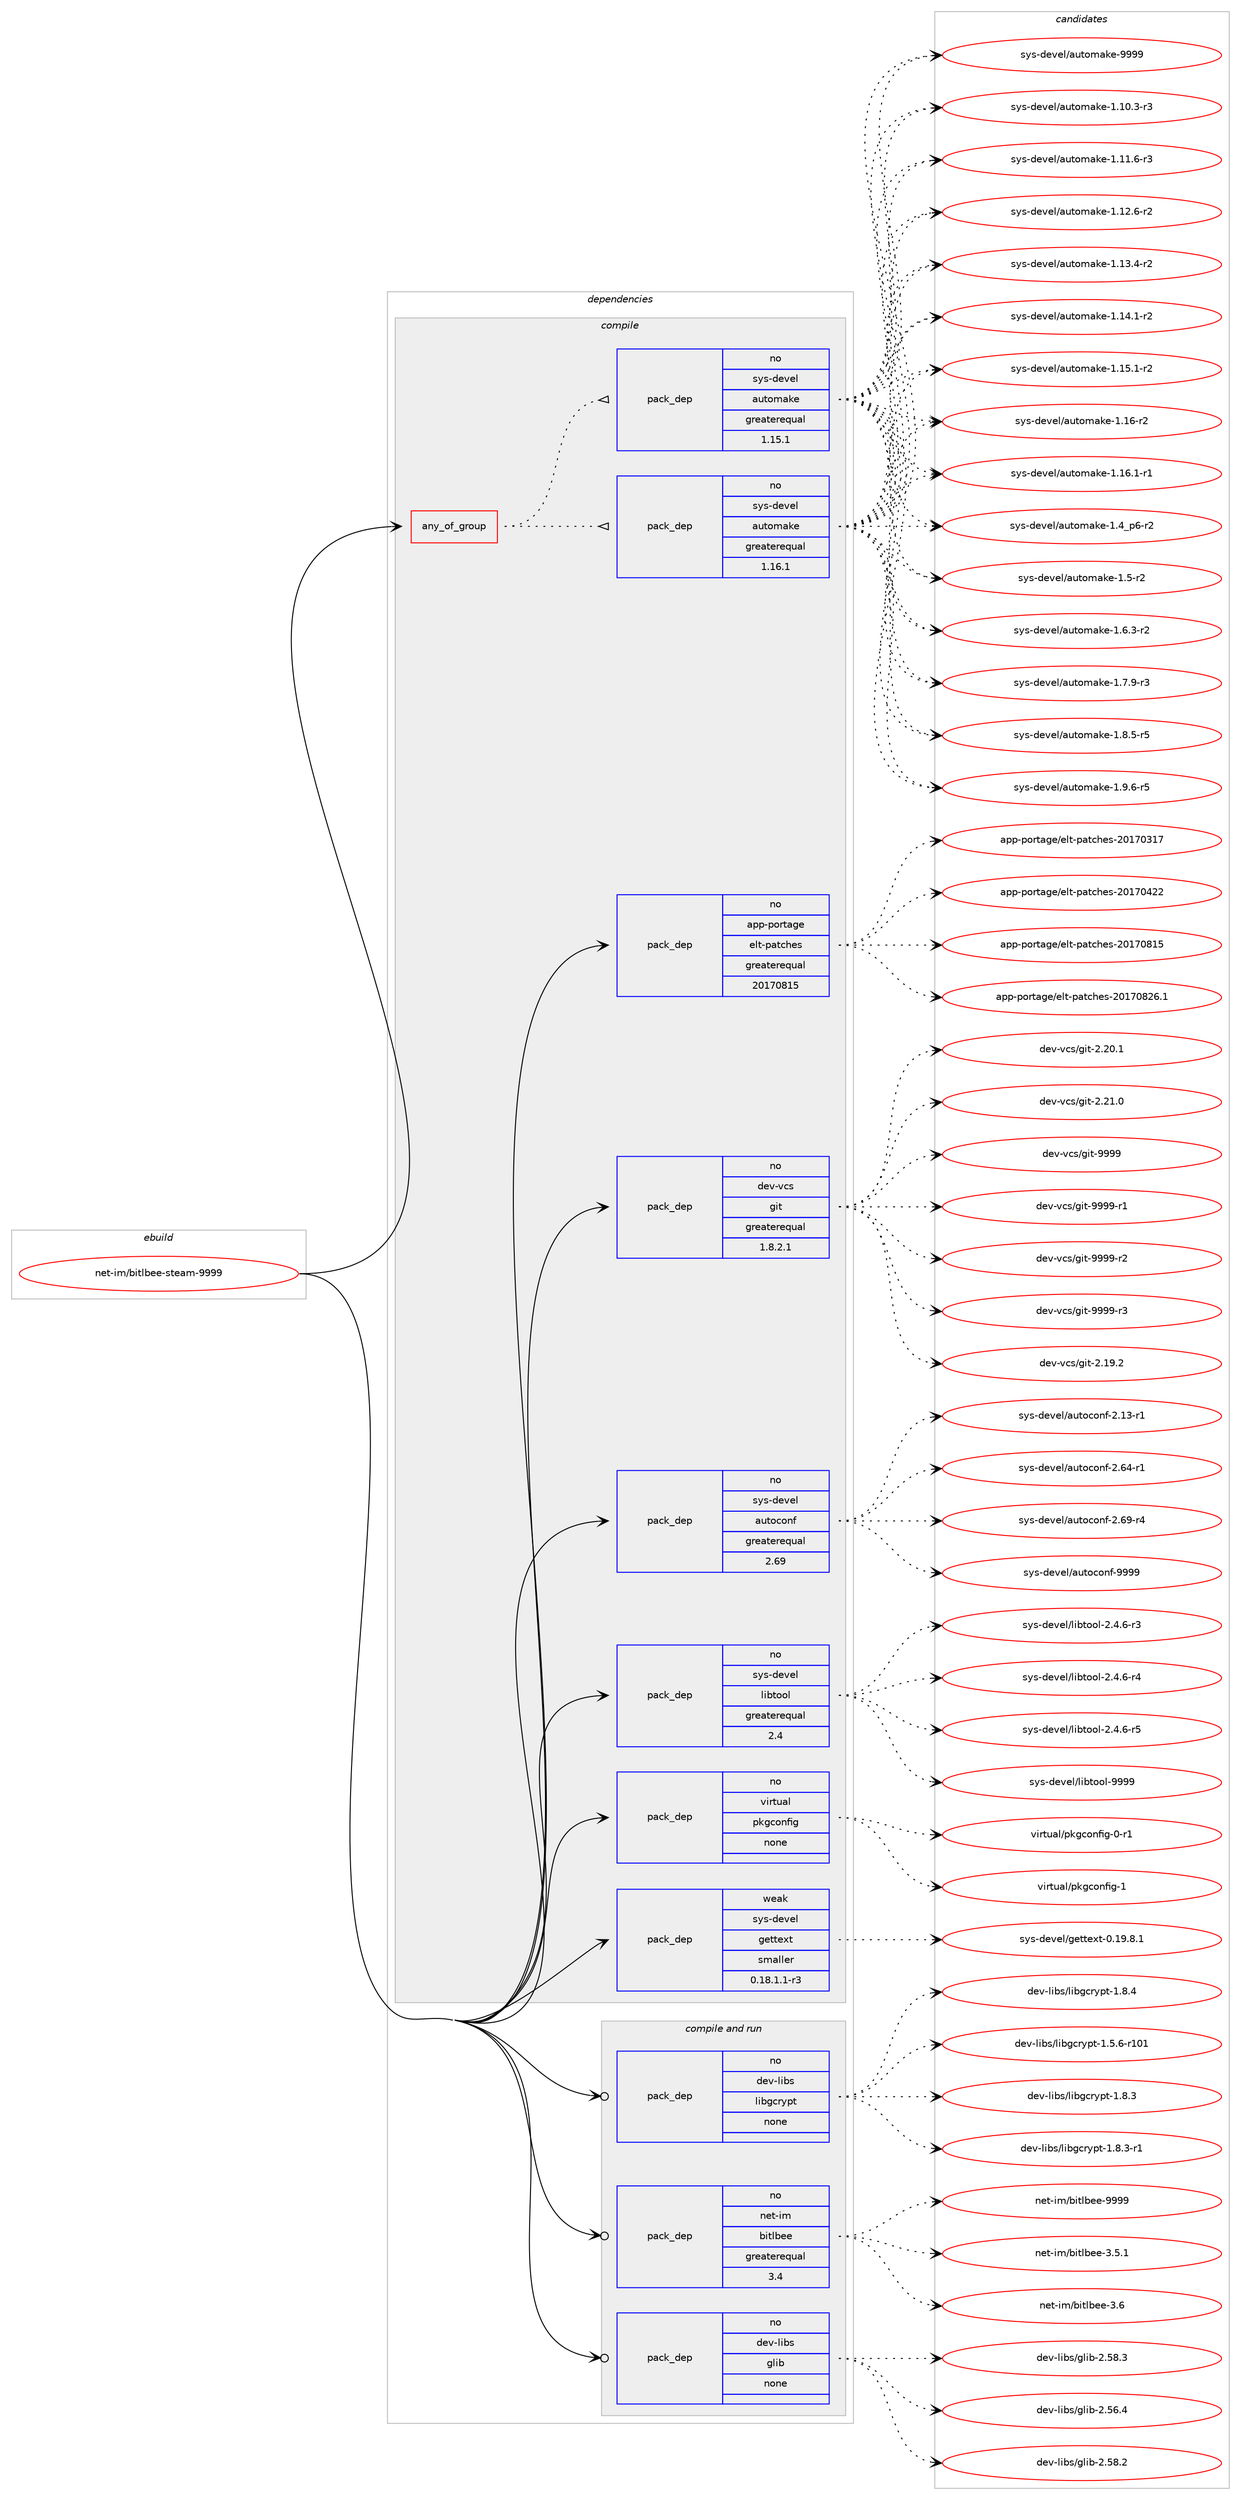 digraph prolog {

# *************
# Graph options
# *************

newrank=true;
concentrate=true;
compound=true;
graph [rankdir=LR,fontname=Helvetica,fontsize=10,ranksep=1.5];#, ranksep=2.5, nodesep=0.2];
edge  [arrowhead=vee];
node  [fontname=Helvetica,fontsize=10];

# **********
# The ebuild
# **********

subgraph cluster_leftcol {
color=gray;
rank=same;
label=<<i>ebuild</i>>;
id [label="net-im/bitlbee-steam-9999", color=red, width=4, href="../net-im/bitlbee-steam-9999.svg"];
}

# ****************
# The dependencies
# ****************

subgraph cluster_midcol {
color=gray;
label=<<i>dependencies</i>>;
subgraph cluster_compile {
fillcolor="#eeeeee";
style=filled;
label=<<i>compile</i>>;
subgraph any26030 {
dependency1654471 [label=<<TABLE BORDER="0" CELLBORDER="1" CELLSPACING="0" CELLPADDING="4"><TR><TD CELLPADDING="10">any_of_group</TD></TR></TABLE>>, shape=none, color=red];subgraph pack1182733 {
dependency1654472 [label=<<TABLE BORDER="0" CELLBORDER="1" CELLSPACING="0" CELLPADDING="4" WIDTH="220"><TR><TD ROWSPAN="6" CELLPADDING="30">pack_dep</TD></TR><TR><TD WIDTH="110">no</TD></TR><TR><TD>sys-devel</TD></TR><TR><TD>automake</TD></TR><TR><TD>greaterequal</TD></TR><TR><TD>1.16.1</TD></TR></TABLE>>, shape=none, color=blue];
}
dependency1654471:e -> dependency1654472:w [weight=20,style="dotted",arrowhead="oinv"];
subgraph pack1182734 {
dependency1654473 [label=<<TABLE BORDER="0" CELLBORDER="1" CELLSPACING="0" CELLPADDING="4" WIDTH="220"><TR><TD ROWSPAN="6" CELLPADDING="30">pack_dep</TD></TR><TR><TD WIDTH="110">no</TD></TR><TR><TD>sys-devel</TD></TR><TR><TD>automake</TD></TR><TR><TD>greaterequal</TD></TR><TR><TD>1.15.1</TD></TR></TABLE>>, shape=none, color=blue];
}
dependency1654471:e -> dependency1654473:w [weight=20,style="dotted",arrowhead="oinv"];
}
id:e -> dependency1654471:w [weight=20,style="solid",arrowhead="vee"];
subgraph pack1182735 {
dependency1654474 [label=<<TABLE BORDER="0" CELLBORDER="1" CELLSPACING="0" CELLPADDING="4" WIDTH="220"><TR><TD ROWSPAN="6" CELLPADDING="30">pack_dep</TD></TR><TR><TD WIDTH="110">no</TD></TR><TR><TD>app-portage</TD></TR><TR><TD>elt-patches</TD></TR><TR><TD>greaterequal</TD></TR><TR><TD>20170815</TD></TR></TABLE>>, shape=none, color=blue];
}
id:e -> dependency1654474:w [weight=20,style="solid",arrowhead="vee"];
subgraph pack1182736 {
dependency1654475 [label=<<TABLE BORDER="0" CELLBORDER="1" CELLSPACING="0" CELLPADDING="4" WIDTH="220"><TR><TD ROWSPAN="6" CELLPADDING="30">pack_dep</TD></TR><TR><TD WIDTH="110">no</TD></TR><TR><TD>dev-vcs</TD></TR><TR><TD>git</TD></TR><TR><TD>greaterequal</TD></TR><TR><TD>1.8.2.1</TD></TR></TABLE>>, shape=none, color=blue];
}
id:e -> dependency1654475:w [weight=20,style="solid",arrowhead="vee"];
subgraph pack1182737 {
dependency1654476 [label=<<TABLE BORDER="0" CELLBORDER="1" CELLSPACING="0" CELLPADDING="4" WIDTH="220"><TR><TD ROWSPAN="6" CELLPADDING="30">pack_dep</TD></TR><TR><TD WIDTH="110">no</TD></TR><TR><TD>sys-devel</TD></TR><TR><TD>autoconf</TD></TR><TR><TD>greaterequal</TD></TR><TR><TD>2.69</TD></TR></TABLE>>, shape=none, color=blue];
}
id:e -> dependency1654476:w [weight=20,style="solid",arrowhead="vee"];
subgraph pack1182738 {
dependency1654477 [label=<<TABLE BORDER="0" CELLBORDER="1" CELLSPACING="0" CELLPADDING="4" WIDTH="220"><TR><TD ROWSPAN="6" CELLPADDING="30">pack_dep</TD></TR><TR><TD WIDTH="110">no</TD></TR><TR><TD>sys-devel</TD></TR><TR><TD>libtool</TD></TR><TR><TD>greaterequal</TD></TR><TR><TD>2.4</TD></TR></TABLE>>, shape=none, color=blue];
}
id:e -> dependency1654477:w [weight=20,style="solid",arrowhead="vee"];
subgraph pack1182739 {
dependency1654478 [label=<<TABLE BORDER="0" CELLBORDER="1" CELLSPACING="0" CELLPADDING="4" WIDTH="220"><TR><TD ROWSPAN="6" CELLPADDING="30">pack_dep</TD></TR><TR><TD WIDTH="110">no</TD></TR><TR><TD>virtual</TD></TR><TR><TD>pkgconfig</TD></TR><TR><TD>none</TD></TR><TR><TD></TD></TR></TABLE>>, shape=none, color=blue];
}
id:e -> dependency1654478:w [weight=20,style="solid",arrowhead="vee"];
subgraph pack1182740 {
dependency1654479 [label=<<TABLE BORDER="0" CELLBORDER="1" CELLSPACING="0" CELLPADDING="4" WIDTH="220"><TR><TD ROWSPAN="6" CELLPADDING="30">pack_dep</TD></TR><TR><TD WIDTH="110">weak</TD></TR><TR><TD>sys-devel</TD></TR><TR><TD>gettext</TD></TR><TR><TD>smaller</TD></TR><TR><TD>0.18.1.1-r3</TD></TR></TABLE>>, shape=none, color=blue];
}
id:e -> dependency1654479:w [weight=20,style="solid",arrowhead="vee"];
}
subgraph cluster_compileandrun {
fillcolor="#eeeeee";
style=filled;
label=<<i>compile and run</i>>;
subgraph pack1182741 {
dependency1654480 [label=<<TABLE BORDER="0" CELLBORDER="1" CELLSPACING="0" CELLPADDING="4" WIDTH="220"><TR><TD ROWSPAN="6" CELLPADDING="30">pack_dep</TD></TR><TR><TD WIDTH="110">no</TD></TR><TR><TD>dev-libs</TD></TR><TR><TD>glib</TD></TR><TR><TD>none</TD></TR><TR><TD></TD></TR></TABLE>>, shape=none, color=blue];
}
id:e -> dependency1654480:w [weight=20,style="solid",arrowhead="odotvee"];
subgraph pack1182742 {
dependency1654481 [label=<<TABLE BORDER="0" CELLBORDER="1" CELLSPACING="0" CELLPADDING="4" WIDTH="220"><TR><TD ROWSPAN="6" CELLPADDING="30">pack_dep</TD></TR><TR><TD WIDTH="110">no</TD></TR><TR><TD>dev-libs</TD></TR><TR><TD>libgcrypt</TD></TR><TR><TD>none</TD></TR><TR><TD></TD></TR></TABLE>>, shape=none, color=blue];
}
id:e -> dependency1654481:w [weight=20,style="solid",arrowhead="odotvee"];
subgraph pack1182743 {
dependency1654482 [label=<<TABLE BORDER="0" CELLBORDER="1" CELLSPACING="0" CELLPADDING="4" WIDTH="220"><TR><TD ROWSPAN="6" CELLPADDING="30">pack_dep</TD></TR><TR><TD WIDTH="110">no</TD></TR><TR><TD>net-im</TD></TR><TR><TD>bitlbee</TD></TR><TR><TD>greaterequal</TD></TR><TR><TD>3.4</TD></TR></TABLE>>, shape=none, color=blue];
}
id:e -> dependency1654482:w [weight=20,style="solid",arrowhead="odotvee"];
}
subgraph cluster_run {
fillcolor="#eeeeee";
style=filled;
label=<<i>run</i>>;
}
}

# **************
# The candidates
# **************

subgraph cluster_choices {
rank=same;
color=gray;
label=<<i>candidates</i>>;

subgraph choice1182733 {
color=black;
nodesep=1;
choice11512111545100101118101108479711711611110997107101454946494846514511451 [label="sys-devel/automake-1.10.3-r3", color=red, width=4,href="../sys-devel/automake-1.10.3-r3.svg"];
choice11512111545100101118101108479711711611110997107101454946494946544511451 [label="sys-devel/automake-1.11.6-r3", color=red, width=4,href="../sys-devel/automake-1.11.6-r3.svg"];
choice11512111545100101118101108479711711611110997107101454946495046544511450 [label="sys-devel/automake-1.12.6-r2", color=red, width=4,href="../sys-devel/automake-1.12.6-r2.svg"];
choice11512111545100101118101108479711711611110997107101454946495146524511450 [label="sys-devel/automake-1.13.4-r2", color=red, width=4,href="../sys-devel/automake-1.13.4-r2.svg"];
choice11512111545100101118101108479711711611110997107101454946495246494511450 [label="sys-devel/automake-1.14.1-r2", color=red, width=4,href="../sys-devel/automake-1.14.1-r2.svg"];
choice11512111545100101118101108479711711611110997107101454946495346494511450 [label="sys-devel/automake-1.15.1-r2", color=red, width=4,href="../sys-devel/automake-1.15.1-r2.svg"];
choice1151211154510010111810110847971171161111099710710145494649544511450 [label="sys-devel/automake-1.16-r2", color=red, width=4,href="../sys-devel/automake-1.16-r2.svg"];
choice11512111545100101118101108479711711611110997107101454946495446494511449 [label="sys-devel/automake-1.16.1-r1", color=red, width=4,href="../sys-devel/automake-1.16.1-r1.svg"];
choice115121115451001011181011084797117116111109971071014549465295112544511450 [label="sys-devel/automake-1.4_p6-r2", color=red, width=4,href="../sys-devel/automake-1.4_p6-r2.svg"];
choice11512111545100101118101108479711711611110997107101454946534511450 [label="sys-devel/automake-1.5-r2", color=red, width=4,href="../sys-devel/automake-1.5-r2.svg"];
choice115121115451001011181011084797117116111109971071014549465446514511450 [label="sys-devel/automake-1.6.3-r2", color=red, width=4,href="../sys-devel/automake-1.6.3-r2.svg"];
choice115121115451001011181011084797117116111109971071014549465546574511451 [label="sys-devel/automake-1.7.9-r3", color=red, width=4,href="../sys-devel/automake-1.7.9-r3.svg"];
choice115121115451001011181011084797117116111109971071014549465646534511453 [label="sys-devel/automake-1.8.5-r5", color=red, width=4,href="../sys-devel/automake-1.8.5-r5.svg"];
choice115121115451001011181011084797117116111109971071014549465746544511453 [label="sys-devel/automake-1.9.6-r5", color=red, width=4,href="../sys-devel/automake-1.9.6-r5.svg"];
choice115121115451001011181011084797117116111109971071014557575757 [label="sys-devel/automake-9999", color=red, width=4,href="../sys-devel/automake-9999.svg"];
dependency1654472:e -> choice11512111545100101118101108479711711611110997107101454946494846514511451:w [style=dotted,weight="100"];
dependency1654472:e -> choice11512111545100101118101108479711711611110997107101454946494946544511451:w [style=dotted,weight="100"];
dependency1654472:e -> choice11512111545100101118101108479711711611110997107101454946495046544511450:w [style=dotted,weight="100"];
dependency1654472:e -> choice11512111545100101118101108479711711611110997107101454946495146524511450:w [style=dotted,weight="100"];
dependency1654472:e -> choice11512111545100101118101108479711711611110997107101454946495246494511450:w [style=dotted,weight="100"];
dependency1654472:e -> choice11512111545100101118101108479711711611110997107101454946495346494511450:w [style=dotted,weight="100"];
dependency1654472:e -> choice1151211154510010111810110847971171161111099710710145494649544511450:w [style=dotted,weight="100"];
dependency1654472:e -> choice11512111545100101118101108479711711611110997107101454946495446494511449:w [style=dotted,weight="100"];
dependency1654472:e -> choice115121115451001011181011084797117116111109971071014549465295112544511450:w [style=dotted,weight="100"];
dependency1654472:e -> choice11512111545100101118101108479711711611110997107101454946534511450:w [style=dotted,weight="100"];
dependency1654472:e -> choice115121115451001011181011084797117116111109971071014549465446514511450:w [style=dotted,weight="100"];
dependency1654472:e -> choice115121115451001011181011084797117116111109971071014549465546574511451:w [style=dotted,weight="100"];
dependency1654472:e -> choice115121115451001011181011084797117116111109971071014549465646534511453:w [style=dotted,weight="100"];
dependency1654472:e -> choice115121115451001011181011084797117116111109971071014549465746544511453:w [style=dotted,weight="100"];
dependency1654472:e -> choice115121115451001011181011084797117116111109971071014557575757:w [style=dotted,weight="100"];
}
subgraph choice1182734 {
color=black;
nodesep=1;
choice11512111545100101118101108479711711611110997107101454946494846514511451 [label="sys-devel/automake-1.10.3-r3", color=red, width=4,href="../sys-devel/automake-1.10.3-r3.svg"];
choice11512111545100101118101108479711711611110997107101454946494946544511451 [label="sys-devel/automake-1.11.6-r3", color=red, width=4,href="../sys-devel/automake-1.11.6-r3.svg"];
choice11512111545100101118101108479711711611110997107101454946495046544511450 [label="sys-devel/automake-1.12.6-r2", color=red, width=4,href="../sys-devel/automake-1.12.6-r2.svg"];
choice11512111545100101118101108479711711611110997107101454946495146524511450 [label="sys-devel/automake-1.13.4-r2", color=red, width=4,href="../sys-devel/automake-1.13.4-r2.svg"];
choice11512111545100101118101108479711711611110997107101454946495246494511450 [label="sys-devel/automake-1.14.1-r2", color=red, width=4,href="../sys-devel/automake-1.14.1-r2.svg"];
choice11512111545100101118101108479711711611110997107101454946495346494511450 [label="sys-devel/automake-1.15.1-r2", color=red, width=4,href="../sys-devel/automake-1.15.1-r2.svg"];
choice1151211154510010111810110847971171161111099710710145494649544511450 [label="sys-devel/automake-1.16-r2", color=red, width=4,href="../sys-devel/automake-1.16-r2.svg"];
choice11512111545100101118101108479711711611110997107101454946495446494511449 [label="sys-devel/automake-1.16.1-r1", color=red, width=4,href="../sys-devel/automake-1.16.1-r1.svg"];
choice115121115451001011181011084797117116111109971071014549465295112544511450 [label="sys-devel/automake-1.4_p6-r2", color=red, width=4,href="../sys-devel/automake-1.4_p6-r2.svg"];
choice11512111545100101118101108479711711611110997107101454946534511450 [label="sys-devel/automake-1.5-r2", color=red, width=4,href="../sys-devel/automake-1.5-r2.svg"];
choice115121115451001011181011084797117116111109971071014549465446514511450 [label="sys-devel/automake-1.6.3-r2", color=red, width=4,href="../sys-devel/automake-1.6.3-r2.svg"];
choice115121115451001011181011084797117116111109971071014549465546574511451 [label="sys-devel/automake-1.7.9-r3", color=red, width=4,href="../sys-devel/automake-1.7.9-r3.svg"];
choice115121115451001011181011084797117116111109971071014549465646534511453 [label="sys-devel/automake-1.8.5-r5", color=red, width=4,href="../sys-devel/automake-1.8.5-r5.svg"];
choice115121115451001011181011084797117116111109971071014549465746544511453 [label="sys-devel/automake-1.9.6-r5", color=red, width=4,href="../sys-devel/automake-1.9.6-r5.svg"];
choice115121115451001011181011084797117116111109971071014557575757 [label="sys-devel/automake-9999", color=red, width=4,href="../sys-devel/automake-9999.svg"];
dependency1654473:e -> choice11512111545100101118101108479711711611110997107101454946494846514511451:w [style=dotted,weight="100"];
dependency1654473:e -> choice11512111545100101118101108479711711611110997107101454946494946544511451:w [style=dotted,weight="100"];
dependency1654473:e -> choice11512111545100101118101108479711711611110997107101454946495046544511450:w [style=dotted,weight="100"];
dependency1654473:e -> choice11512111545100101118101108479711711611110997107101454946495146524511450:w [style=dotted,weight="100"];
dependency1654473:e -> choice11512111545100101118101108479711711611110997107101454946495246494511450:w [style=dotted,weight="100"];
dependency1654473:e -> choice11512111545100101118101108479711711611110997107101454946495346494511450:w [style=dotted,weight="100"];
dependency1654473:e -> choice1151211154510010111810110847971171161111099710710145494649544511450:w [style=dotted,weight="100"];
dependency1654473:e -> choice11512111545100101118101108479711711611110997107101454946495446494511449:w [style=dotted,weight="100"];
dependency1654473:e -> choice115121115451001011181011084797117116111109971071014549465295112544511450:w [style=dotted,weight="100"];
dependency1654473:e -> choice11512111545100101118101108479711711611110997107101454946534511450:w [style=dotted,weight="100"];
dependency1654473:e -> choice115121115451001011181011084797117116111109971071014549465446514511450:w [style=dotted,weight="100"];
dependency1654473:e -> choice115121115451001011181011084797117116111109971071014549465546574511451:w [style=dotted,weight="100"];
dependency1654473:e -> choice115121115451001011181011084797117116111109971071014549465646534511453:w [style=dotted,weight="100"];
dependency1654473:e -> choice115121115451001011181011084797117116111109971071014549465746544511453:w [style=dotted,weight="100"];
dependency1654473:e -> choice115121115451001011181011084797117116111109971071014557575757:w [style=dotted,weight="100"];
}
subgraph choice1182735 {
color=black;
nodesep=1;
choice97112112451121111141169710310147101108116451129711699104101115455048495548514955 [label="app-portage/elt-patches-20170317", color=red, width=4,href="../app-portage/elt-patches-20170317.svg"];
choice97112112451121111141169710310147101108116451129711699104101115455048495548525050 [label="app-portage/elt-patches-20170422", color=red, width=4,href="../app-portage/elt-patches-20170422.svg"];
choice97112112451121111141169710310147101108116451129711699104101115455048495548564953 [label="app-portage/elt-patches-20170815", color=red, width=4,href="../app-portage/elt-patches-20170815.svg"];
choice971121124511211111411697103101471011081164511297116991041011154550484955485650544649 [label="app-portage/elt-patches-20170826.1", color=red, width=4,href="../app-portage/elt-patches-20170826.1.svg"];
dependency1654474:e -> choice97112112451121111141169710310147101108116451129711699104101115455048495548514955:w [style=dotted,weight="100"];
dependency1654474:e -> choice97112112451121111141169710310147101108116451129711699104101115455048495548525050:w [style=dotted,weight="100"];
dependency1654474:e -> choice97112112451121111141169710310147101108116451129711699104101115455048495548564953:w [style=dotted,weight="100"];
dependency1654474:e -> choice971121124511211111411697103101471011081164511297116991041011154550484955485650544649:w [style=dotted,weight="100"];
}
subgraph choice1182736 {
color=black;
nodesep=1;
choice10010111845118991154710310511645504649574650 [label="dev-vcs/git-2.19.2", color=red, width=4,href="../dev-vcs/git-2.19.2.svg"];
choice10010111845118991154710310511645504650484649 [label="dev-vcs/git-2.20.1", color=red, width=4,href="../dev-vcs/git-2.20.1.svg"];
choice10010111845118991154710310511645504650494648 [label="dev-vcs/git-2.21.0", color=red, width=4,href="../dev-vcs/git-2.21.0.svg"];
choice1001011184511899115471031051164557575757 [label="dev-vcs/git-9999", color=red, width=4,href="../dev-vcs/git-9999.svg"];
choice10010111845118991154710310511645575757574511449 [label="dev-vcs/git-9999-r1", color=red, width=4,href="../dev-vcs/git-9999-r1.svg"];
choice10010111845118991154710310511645575757574511450 [label="dev-vcs/git-9999-r2", color=red, width=4,href="../dev-vcs/git-9999-r2.svg"];
choice10010111845118991154710310511645575757574511451 [label="dev-vcs/git-9999-r3", color=red, width=4,href="../dev-vcs/git-9999-r3.svg"];
dependency1654475:e -> choice10010111845118991154710310511645504649574650:w [style=dotted,weight="100"];
dependency1654475:e -> choice10010111845118991154710310511645504650484649:w [style=dotted,weight="100"];
dependency1654475:e -> choice10010111845118991154710310511645504650494648:w [style=dotted,weight="100"];
dependency1654475:e -> choice1001011184511899115471031051164557575757:w [style=dotted,weight="100"];
dependency1654475:e -> choice10010111845118991154710310511645575757574511449:w [style=dotted,weight="100"];
dependency1654475:e -> choice10010111845118991154710310511645575757574511450:w [style=dotted,weight="100"];
dependency1654475:e -> choice10010111845118991154710310511645575757574511451:w [style=dotted,weight="100"];
}
subgraph choice1182737 {
color=black;
nodesep=1;
choice1151211154510010111810110847971171161119911111010245504649514511449 [label="sys-devel/autoconf-2.13-r1", color=red, width=4,href="../sys-devel/autoconf-2.13-r1.svg"];
choice1151211154510010111810110847971171161119911111010245504654524511449 [label="sys-devel/autoconf-2.64-r1", color=red, width=4,href="../sys-devel/autoconf-2.64-r1.svg"];
choice1151211154510010111810110847971171161119911111010245504654574511452 [label="sys-devel/autoconf-2.69-r4", color=red, width=4,href="../sys-devel/autoconf-2.69-r4.svg"];
choice115121115451001011181011084797117116111991111101024557575757 [label="sys-devel/autoconf-9999", color=red, width=4,href="../sys-devel/autoconf-9999.svg"];
dependency1654476:e -> choice1151211154510010111810110847971171161119911111010245504649514511449:w [style=dotted,weight="100"];
dependency1654476:e -> choice1151211154510010111810110847971171161119911111010245504654524511449:w [style=dotted,weight="100"];
dependency1654476:e -> choice1151211154510010111810110847971171161119911111010245504654574511452:w [style=dotted,weight="100"];
dependency1654476:e -> choice115121115451001011181011084797117116111991111101024557575757:w [style=dotted,weight="100"];
}
subgraph choice1182738 {
color=black;
nodesep=1;
choice1151211154510010111810110847108105981161111111084550465246544511451 [label="sys-devel/libtool-2.4.6-r3", color=red, width=4,href="../sys-devel/libtool-2.4.6-r3.svg"];
choice1151211154510010111810110847108105981161111111084550465246544511452 [label="sys-devel/libtool-2.4.6-r4", color=red, width=4,href="../sys-devel/libtool-2.4.6-r4.svg"];
choice1151211154510010111810110847108105981161111111084550465246544511453 [label="sys-devel/libtool-2.4.6-r5", color=red, width=4,href="../sys-devel/libtool-2.4.6-r5.svg"];
choice1151211154510010111810110847108105981161111111084557575757 [label="sys-devel/libtool-9999", color=red, width=4,href="../sys-devel/libtool-9999.svg"];
dependency1654477:e -> choice1151211154510010111810110847108105981161111111084550465246544511451:w [style=dotted,weight="100"];
dependency1654477:e -> choice1151211154510010111810110847108105981161111111084550465246544511452:w [style=dotted,weight="100"];
dependency1654477:e -> choice1151211154510010111810110847108105981161111111084550465246544511453:w [style=dotted,weight="100"];
dependency1654477:e -> choice1151211154510010111810110847108105981161111111084557575757:w [style=dotted,weight="100"];
}
subgraph choice1182739 {
color=black;
nodesep=1;
choice11810511411611797108471121071039911111010210510345484511449 [label="virtual/pkgconfig-0-r1", color=red, width=4,href="../virtual/pkgconfig-0-r1.svg"];
choice1181051141161179710847112107103991111101021051034549 [label="virtual/pkgconfig-1", color=red, width=4,href="../virtual/pkgconfig-1.svg"];
dependency1654478:e -> choice11810511411611797108471121071039911111010210510345484511449:w [style=dotted,weight="100"];
dependency1654478:e -> choice1181051141161179710847112107103991111101021051034549:w [style=dotted,weight="100"];
}
subgraph choice1182740 {
color=black;
nodesep=1;
choice1151211154510010111810110847103101116116101120116454846495746564649 [label="sys-devel/gettext-0.19.8.1", color=red, width=4,href="../sys-devel/gettext-0.19.8.1.svg"];
dependency1654479:e -> choice1151211154510010111810110847103101116116101120116454846495746564649:w [style=dotted,weight="100"];
}
subgraph choice1182741 {
color=black;
nodesep=1;
choice1001011184510810598115471031081059845504653544652 [label="dev-libs/glib-2.56.4", color=red, width=4,href="../dev-libs/glib-2.56.4.svg"];
choice1001011184510810598115471031081059845504653564650 [label="dev-libs/glib-2.58.2", color=red, width=4,href="../dev-libs/glib-2.58.2.svg"];
choice1001011184510810598115471031081059845504653564651 [label="dev-libs/glib-2.58.3", color=red, width=4,href="../dev-libs/glib-2.58.3.svg"];
dependency1654480:e -> choice1001011184510810598115471031081059845504653544652:w [style=dotted,weight="100"];
dependency1654480:e -> choice1001011184510810598115471031081059845504653564650:w [style=dotted,weight="100"];
dependency1654480:e -> choice1001011184510810598115471031081059845504653564651:w [style=dotted,weight="100"];
}
subgraph choice1182742 {
color=black;
nodesep=1;
choice100101118451081059811547108105981039911412111211645494653465445114494849 [label="dev-libs/libgcrypt-1.5.6-r101", color=red, width=4,href="../dev-libs/libgcrypt-1.5.6-r101.svg"];
choice1001011184510810598115471081059810399114121112116454946564651 [label="dev-libs/libgcrypt-1.8.3", color=red, width=4,href="../dev-libs/libgcrypt-1.8.3.svg"];
choice10010111845108105981154710810598103991141211121164549465646514511449 [label="dev-libs/libgcrypt-1.8.3-r1", color=red, width=4,href="../dev-libs/libgcrypt-1.8.3-r1.svg"];
choice1001011184510810598115471081059810399114121112116454946564652 [label="dev-libs/libgcrypt-1.8.4", color=red, width=4,href="../dev-libs/libgcrypt-1.8.4.svg"];
dependency1654481:e -> choice100101118451081059811547108105981039911412111211645494653465445114494849:w [style=dotted,weight="100"];
dependency1654481:e -> choice1001011184510810598115471081059810399114121112116454946564651:w [style=dotted,weight="100"];
dependency1654481:e -> choice10010111845108105981154710810598103991141211121164549465646514511449:w [style=dotted,weight="100"];
dependency1654481:e -> choice1001011184510810598115471081059810399114121112116454946564652:w [style=dotted,weight="100"];
}
subgraph choice1182743 {
color=black;
nodesep=1;
choice11010111645105109479810511610898101101455146534649 [label="net-im/bitlbee-3.5.1", color=red, width=4,href="../net-im/bitlbee-3.5.1.svg"];
choice1101011164510510947981051161089810110145514654 [label="net-im/bitlbee-3.6", color=red, width=4,href="../net-im/bitlbee-3.6.svg"];
choice110101116451051094798105116108981011014557575757 [label="net-im/bitlbee-9999", color=red, width=4,href="../net-im/bitlbee-9999.svg"];
dependency1654482:e -> choice11010111645105109479810511610898101101455146534649:w [style=dotted,weight="100"];
dependency1654482:e -> choice1101011164510510947981051161089810110145514654:w [style=dotted,weight="100"];
dependency1654482:e -> choice110101116451051094798105116108981011014557575757:w [style=dotted,weight="100"];
}
}

}
